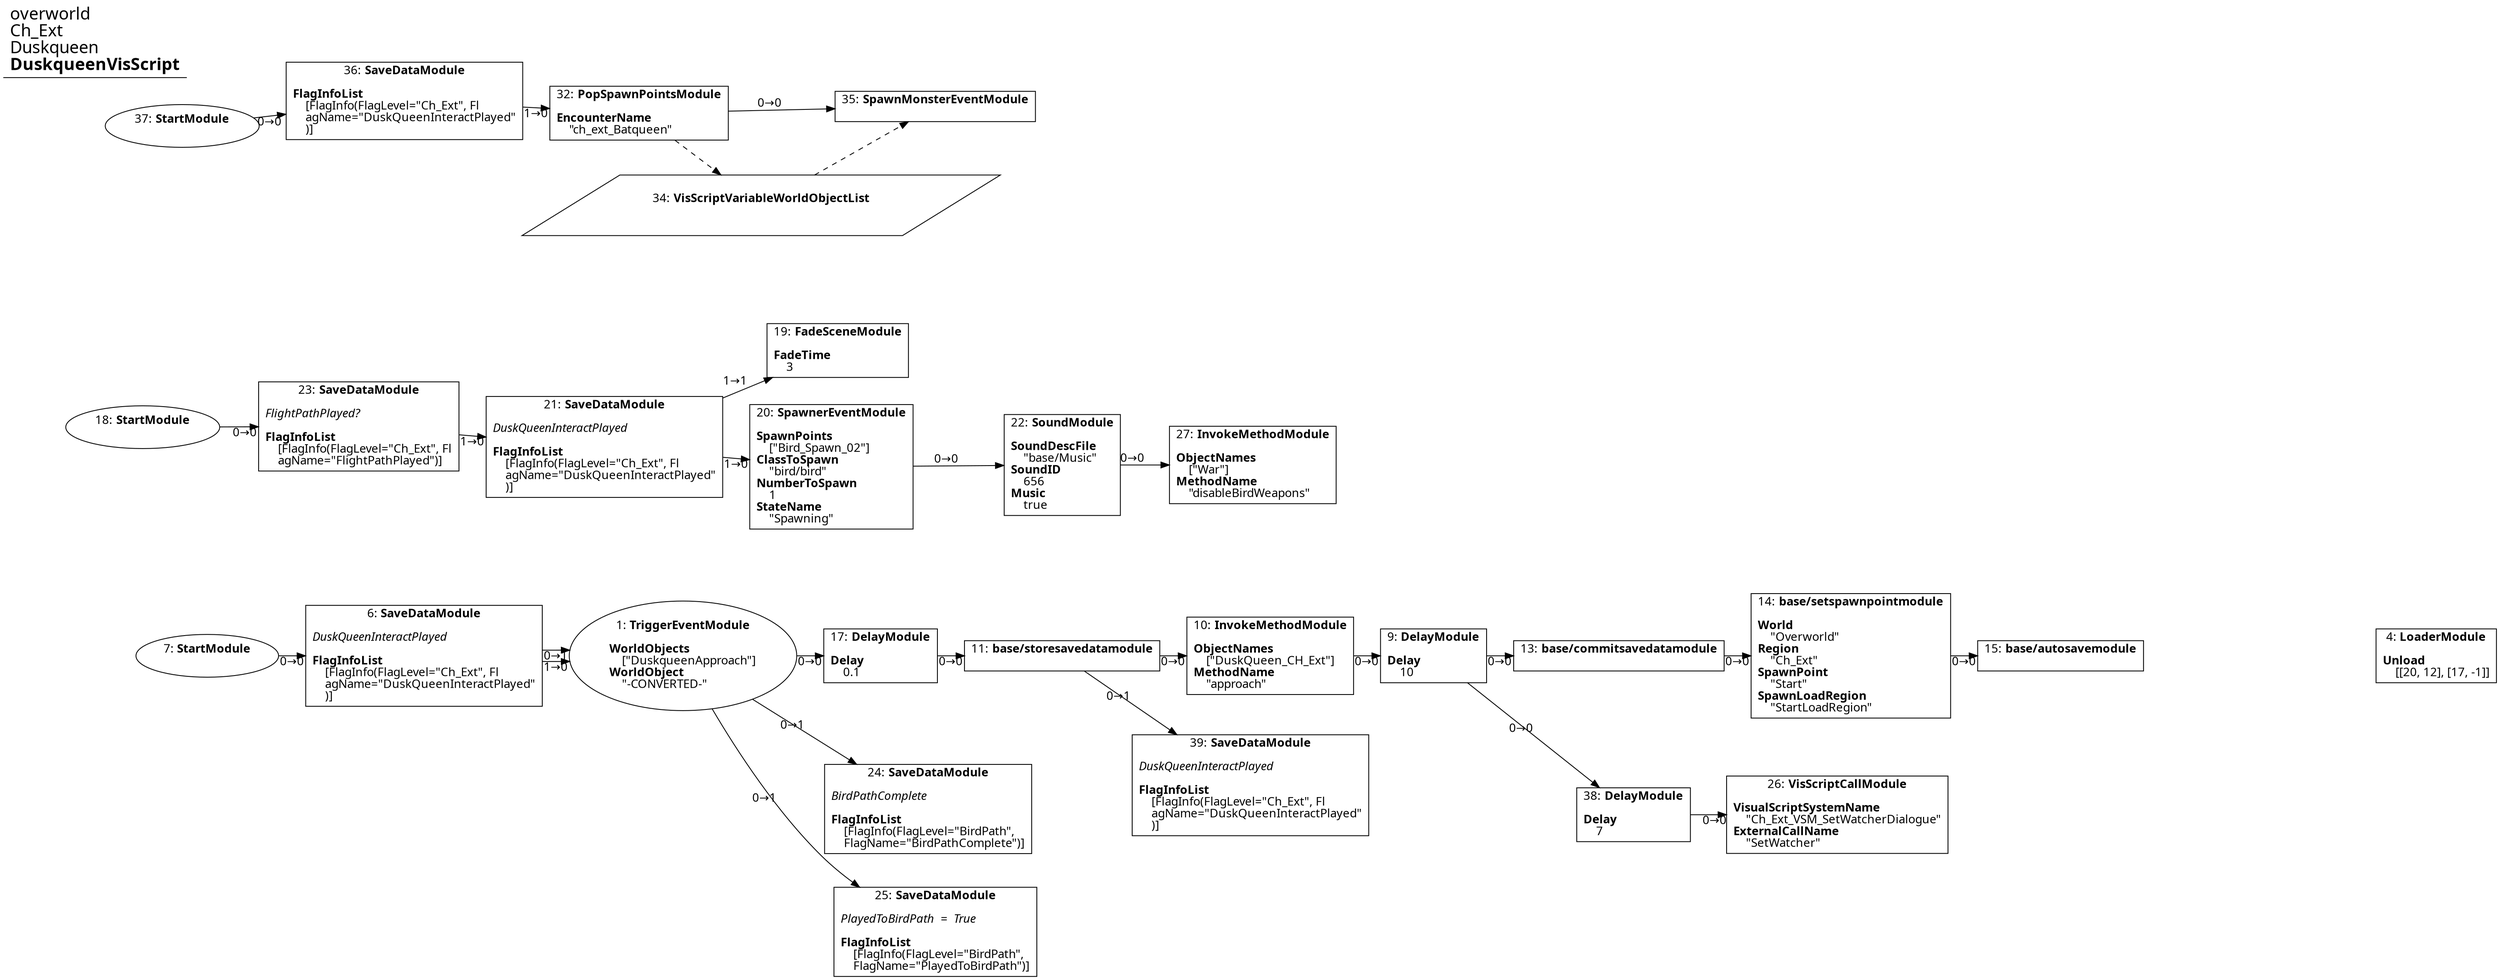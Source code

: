 digraph {
    layout = fdp;
    overlap = prism;
    sep = "+16";
    splines = spline;

    node [ shape = box ];

    graph [ fontname = "Segoe UI" ];
    node [ fontname = "Segoe UI" ];
    edge [ fontname = "Segoe UI" ];

    1 [ label = <1: <b>TriggerEventModule</b><br/><br/><b>WorldObjects</b><br align="left"/>    [&quot;DuskqueenApproach&quot;]<br align="left"/><b>WorldObject</b><br align="left"/>    &quot;-CONVERTED-&quot;<br align="left"/>> ];
    1 [ shape = oval ]
    1 [ pos = "0.21700001,-0.053000003!" ];
    1 -> 17 [ label = "0→0" ];
    1 -> 24 [ label = "0→1" ];
    1 -> 25 [ label = "0→1" ];

    4 [ label = <4: <b>LoaderModule</b><br/><br/><b>Unload</b><br align="left"/>    [[20, 12], [17, -1]]<br align="left"/>> ];
    4 [ pos = "2.2010002,-0.053000003!" ];

    6 [ label = <6: <b>SaveDataModule</b><br/><br/><i>DuskQueenInteractPlayed<br align="left"/></i><br align="left"/><b>FlagInfoList</b><br align="left"/>    [FlagInfo(FlagLevel=&quot;Ch_Ext&quot;, Fl<br align="left"/>    agName=&quot;DuskQueenInteractPlayed&quot;<br align="left"/>    )]<br align="left"/>> ];
    6 [ pos = "-0.037,-0.053000003!" ];
    6 -> 1 [ label = "0→1" ];
    6 -> 1 [ label = "1→0" ];

    7 [ label = <7: <b>StartModule</b><br/><br/>> ];
    7 [ shape = oval ]
    7 [ pos = "-0.21400002,-0.053000003!" ];
    7 -> 6 [ label = "0→0" ];

    9 [ label = <9: <b>DelayModule</b><br/><br/><b>Delay</b><br align="left"/>    10<br align="left"/>> ];
    9 [ pos = "1.1,-0.053000003!" ];
    9 -> 13 [ label = "0→0" ];
    9 -> 38 [ label = "0→0" ];

    10 [ label = <10: <b>InvokeMethodModule</b><br/><br/><b>ObjectNames</b><br align="left"/>    [&quot;DuskQueen_CH_Ext&quot;]<br align="left"/><b>MethodName</b><br align="left"/>    &quot;approach&quot;<br align="left"/>> ];
    10 [ pos = "0.892,-0.053000003!" ];
    10 -> 9 [ label = "0→0" ];

    11 [ label = <11: <b>base/storesavedatamodule</b><br/><br/>> ];
    11 [ pos = "0.679,-0.053000003!" ];
    11 -> 10 [ label = "0→0" ];
    11 -> 39 [ label = "0→1" ];

    13 [ label = <13: <b>base/commitsavedatamodule</b><br/><br/>> ];
    13 [ pos = "1.2540001,-0.053000003!" ];
    13 -> 14 [ label = "0→0" ];

    14 [ label = <14: <b>base/setspawnpointmodule</b><br/><br/><b>World</b><br align="left"/>    &quot;Overworld&quot;<br align="left"/><b>Region</b><br align="left"/>    &quot;Ch_Ext&quot;<br align="left"/><b>SpawnPoint</b><br align="left"/>    &quot;Start&quot;<br align="left"/><b>SpawnLoadRegion</b><br align="left"/>    &quot;StartLoadRegion&quot;<br align="left"/>> ];
    14 [ pos = "1.483,-0.053000003!" ];
    14 -> 15 [ label = "0→0" ];

    15 [ label = <15: <b>base/autosavemodule</b><br/><br/>> ];
    15 [ pos = "1.6910001,-0.053000003!" ];

    17 [ label = <17: <b>DelayModule</b><br/><br/><b>Delay</b><br align="left"/>    0.1<br align="left"/>> ];
    17 [ pos = "0.53000003,-0.053000003!" ];
    17 -> 11 [ label = "0→0" ];

    18 [ label = <18: <b>StartModule</b><br/><br/>> ];
    18 [ shape = oval ]
    18 [ pos = "-0.328,0.22600001!" ];
    18 -> 23 [ label = "0→0" ];

    19 [ label = <19: <b>FadeSceneModule</b><br/><br/><b>FadeTime</b><br align="left"/>    3<br align="left"/>> ];
    19 [ pos = "0.35200003,0.31800002!" ];

    20 [ label = <20: <b>SpawnerEventModule</b><br/><br/><b>SpawnPoints</b><br align="left"/>    [&quot;Bird_Spawn_02&quot;]<br align="left"/><b>ClassToSpawn</b><br align="left"/>    &quot;bird/bird&quot;<br align="left"/><b>NumberToSpawn</b><br align="left"/>    1<br align="left"/><b>StateName</b><br align="left"/>    &quot;Spawning&quot;<br align="left"/>> ];
    20 [ pos = "0.35200003,0.18!" ];
    20 -> 22 [ label = "0→0" ];

    21 [ label = <21: <b>SaveDataModule</b><br/><br/><i>DuskQueenInteractPlayed<br align="left"/></i><br align="left"/><b>FlagInfoList</b><br align="left"/>    [FlagInfo(FlagLevel=&quot;Ch_Ext&quot;, Fl<br align="left"/>    agName=&quot;DuskQueenInteractPlayed&quot;<br align="left"/>    )]<br align="left"/>> ];
    21 [ pos = "0.09200001,0.20300001!" ];
    21 -> 20 [ label = "1→0" ];
    21 -> 19 [ label = "1→1" ];

    22 [ label = <22: <b>SoundModule</b><br/><br/><b>SoundDescFile</b><br align="left"/>    &quot;base/Music&quot;<br align="left"/><b>SoundID</b><br align="left"/>    656<br align="left"/><b>Music</b><br align="left"/>    true<br align="left"/>> ];
    22 [ pos = "0.65800005,0.18!" ];
    22 -> 27 [ label = "0→0" ];

    23 [ label = <23: <b>SaveDataModule</b><br/><br/><i>FlightPathPlayed?<br align="left"/></i><br align="left"/><b>FlagInfoList</b><br align="left"/>    [FlagInfo(FlagLevel=&quot;Ch_Ext&quot;, Fl<br align="left"/>    agName=&quot;FlightPathPlayed&quot;)]<br align="left"/>> ];
    23 [ pos = "-0.14,0.22600001!" ];
    23 -> 21 [ label = "1→0" ];

    24 [ label = <24: <b>SaveDataModule</b><br/><br/><i>BirdPathComplete<br align="left"/></i><br align="left"/><b>FlagInfoList</b><br align="left"/>    [FlagInfo(FlagLevel=&quot;BirdPath&quot;, <br align="left"/>    FlagName=&quot;BirdPathComplete&quot;)]<br align="left"/>> ];
    24 [ pos = "0.53000003,-0.24000001!" ];

    25 [ label = <25: <b>SaveDataModule</b><br/><br/><i>PlayedToBirdPath  =  True<br align="left"/></i><br align="left"/><b>FlagInfoList</b><br align="left"/>    [FlagInfo(FlagLevel=&quot;BirdPath&quot;, <br align="left"/>    FlagName=&quot;PlayedToBirdPath&quot;)]<br align="left"/>> ];
    25 [ pos = "0.53000003,-0.39000002!" ];

    26 [ label = <26: <b>VisScriptCallModule</b><br/><br/><b>VisualScriptSystemName</b><br align="left"/>    &quot;Ch_Ext_VSM_SetWatcherDialogue&quot;<br align="left"/><b>ExternalCallName</b><br align="left"/>    &quot;SetWatcher&quot;<br align="left"/>> ];
    26 [ pos = "1.4950001,-0.24700001!" ];

    27 [ label = <27: <b>InvokeMethodModule</b><br/><br/><b>ObjectNames</b><br align="left"/>    [&quot;War&quot;]<br align="left"/><b>MethodName</b><br align="left"/>    &quot;disableBirdWeapons&quot;<br align="left"/>> ];
    27 [ pos = "0.878,0.18!" ];

    32 [ label = <32: <b>PopSpawnPointsModule</b><br/><br/><b>EncounterName</b><br align="left"/>    &quot;ch_ext_Batqueen&quot;<br align="left"/>> ];
    32 [ pos = "-0.031000001,0.61700004!" ];
    32 -> 35 [ label = "0→0" ];
    32 -> 34 [ style = dashed ];

    34 [ label = <34: <b>VisScriptVariableWorldObjectList</b><br/><br/>> ];
    34 [ shape = parallelogram ]
    34 [ pos = "0.21000001,0.497!" ];

    35 [ label = <35: <b>SpawnMonsterEventModule</b><br/><br/>> ];
    35 [ pos = "0.416,0.61700004!" ];
    34 -> 35 [ style = dashed ];

    36 [ label = <36: <b>SaveDataModule</b><br/><br/><b>FlagInfoList</b><br align="left"/>    [FlagInfo(FlagLevel=&quot;Ch_Ext&quot;, Fl<br align="left"/>    agName=&quot;DuskQueenInteractPlayed&quot;<br align="left"/>    )]<br align="left"/>> ];
    36 [ pos = "-0.27,0.64000005!" ];
    36 -> 32 [ label = "1→0" ];

    37 [ label = <37: <b>StartModule</b><br/><br/>> ];
    37 [ shape = oval ]
    37 [ pos = "-0.46500003,0.64000005!" ];
    37 -> 36 [ label = "0→0" ];

    38 [ label = <38: <b>DelayModule</b><br/><br/><b>Delay</b><br align="left"/>    7<br align="left"/>> ];
    38 [ pos = "1.286,-0.24700001!" ];
    38 -> 26 [ label = "0→0" ];

    39 [ label = <39: <b>SaveDataModule</b><br/><br/><i>DuskQueenInteractPlayed<br align="left"/></i><br align="left"/><b>FlagInfoList</b><br align="left"/>    [FlagInfo(FlagLevel=&quot;Ch_Ext&quot;, Fl<br align="left"/>    agName=&quot;DuskQueenInteractPlayed&quot;<br align="left"/>    )]<br align="left"/>> ];
    39 [ pos = "0.89000005,-0.21100001!" ];

    title [ pos = "-0.46600002,0.64100003!" ];
    title [ shape = underline ];
    title [ label = <<font point-size="20">overworld<br align="left"/>Ch_Ext<br align="left"/>Duskqueen<br align="left"/><b>DuskqueenVisScript</b><br align="left"/></font>> ];
}
